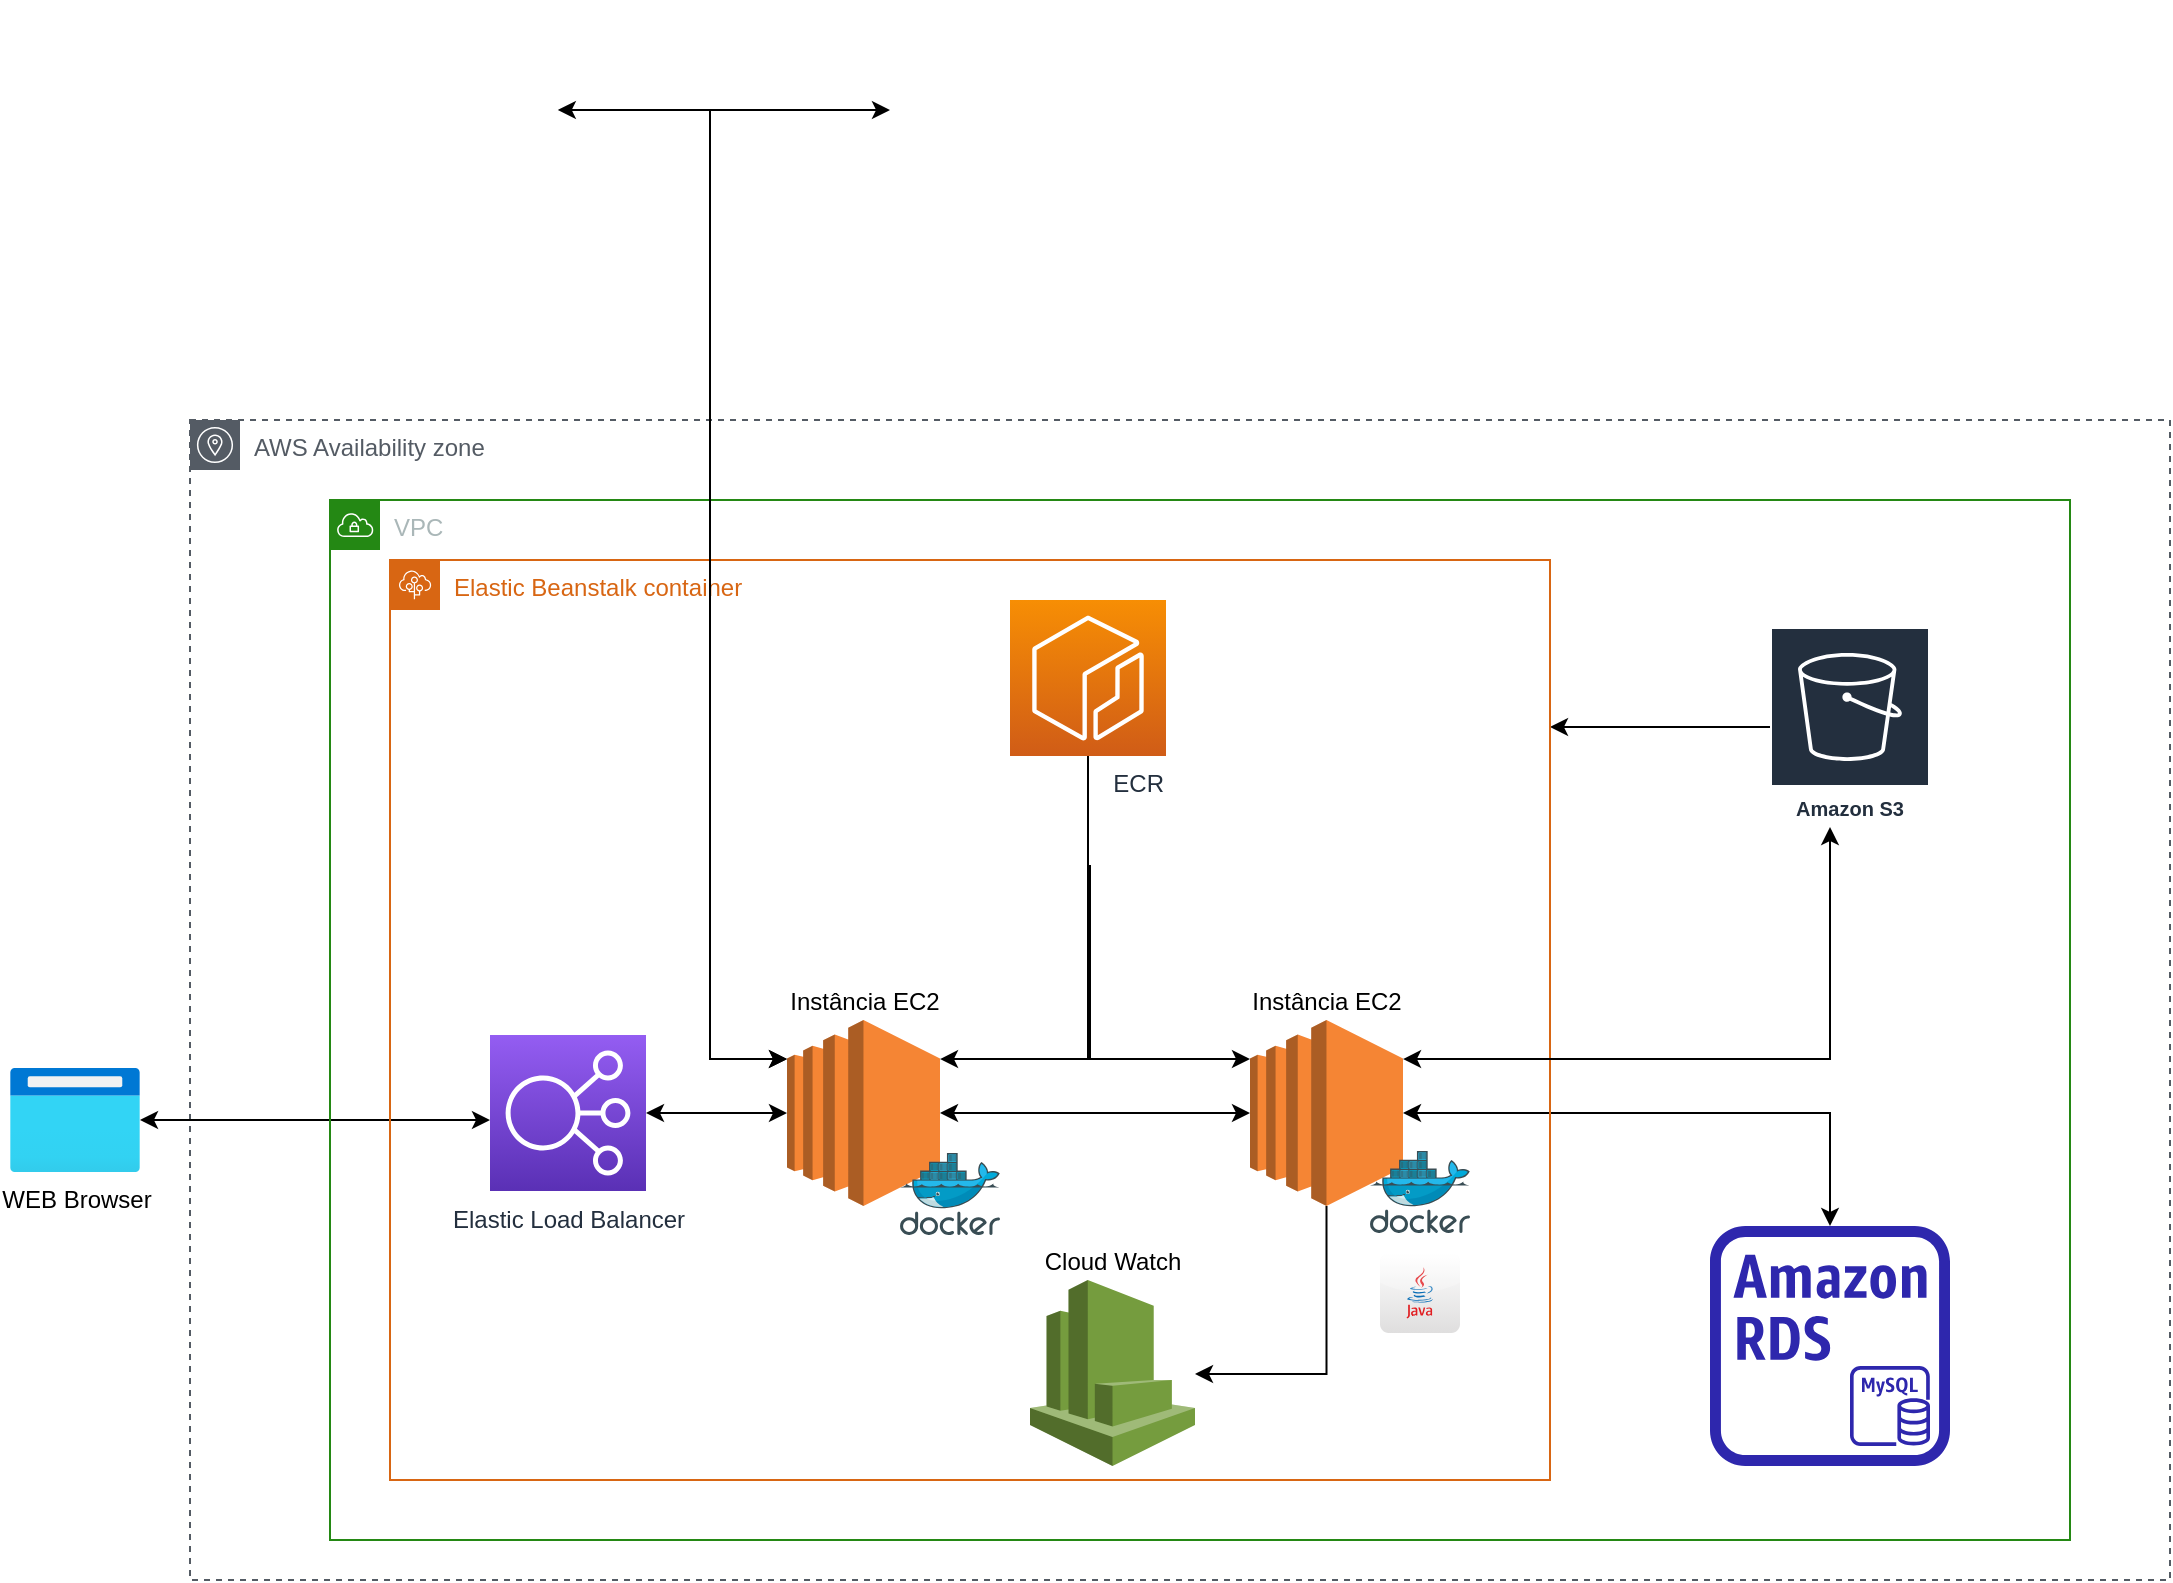 <mxfile version="20.6.0" type="device"><diagram id="qRKIa23p0turEVI_uHOZ" name="Page-1"><mxGraphModel dx="1497" dy="1894" grid="1" gridSize="10" guides="1" tooltips="1" connect="1" arrows="1" fold="1" page="1" pageScale="1" pageWidth="850" pageHeight="1100" math="0" shadow="0"><root><mxCell id="0"/><mxCell id="1" parent="0"/><mxCell id="7_5hubHXkYifH4TkM-rc-16" value="AWS Availability zone" style="sketch=0;outlineConnect=0;gradientColor=none;html=1;whiteSpace=wrap;fontSize=12;fontStyle=0;shape=mxgraph.aws4.group;grIcon=mxgraph.aws4.group_availability_zone;strokeColor=#545B64;fillColor=none;verticalAlign=top;align=left;spacingLeft=30;fontColor=#545B64;dashed=1;labelBorderColor=none;" parent="1" vertex="1"><mxGeometry x="160" y="10" width="990" height="580" as="geometry"/></mxCell><mxCell id="RIc0_Iw7flq7NsRbb54p-15" value="Cloud Watch" style="outlineConnect=0;dashed=0;verticalLabelPosition=top;verticalAlign=bottom;align=center;html=1;shape=mxgraph.aws3.cloudwatch;fillColor=#759C3E;gradientColor=none;labelPosition=center;" parent="1" vertex="1"><mxGeometry x="580" y="440" width="82.5" height="93" as="geometry"/></mxCell><mxCell id="RIc0_Iw7flq7NsRbb54p-17" style="edgeStyle=orthogonalEdgeStyle;rounded=0;orthogonalLoop=1;jettySize=auto;html=1;startArrow=classic;startFill=1;exitX=1;exitY=0.5;exitDx=0;exitDy=0;exitPerimeter=0;" parent="1" source="RIc0_Iw7flq7NsRbb54p-14" target="RIc0_Iw7flq7NsRbb54p-8" edge="1"><mxGeometry relative="1" as="geometry"><mxPoint x="770" y="360" as="sourcePoint"/></mxGeometry></mxCell><mxCell id="RIc0_Iw7flq7NsRbb54p-18" style="edgeStyle=orthogonalEdgeStyle;rounded=0;orthogonalLoop=1;jettySize=auto;html=1;" parent="1" source="RIc0_Iw7flq7NsRbb54p-14" target="RIc0_Iw7flq7NsRbb54p-15" edge="1"><mxGeometry relative="1" as="geometry"><Array as="points"><mxPoint x="728" y="487"/></Array></mxGeometry></mxCell><mxCell id="7_5hubHXkYifH4TkM-rc-7" style="edgeStyle=orthogonalEdgeStyle;rounded=0;orthogonalLoop=1;jettySize=auto;html=1;" parent="1" source="RIc0_Iw7flq7NsRbb54p-29" target="RIc0_Iw7flq7NsRbb54p-4" edge="1"><mxGeometry relative="1" as="geometry"><Array as="points"><mxPoint x="680" y="118"/></Array></mxGeometry></mxCell><mxCell id="7_5hubHXkYifH4TkM-rc-1" value="WEB Browser" style="aspect=fixed;html=1;points=[];align=center;image;fontSize=12;image=img/lib/azure2/general/Browser.svg;labelBorderColor=none;" parent="1" vertex="1"><mxGeometry x="70" y="334" width="65" height="52" as="geometry"/></mxCell><mxCell id="7_5hubHXkYifH4TkM-rc-10" value="" style="edgeStyle=orthogonalEdgeStyle;rounded=0;orthogonalLoop=1;jettySize=auto;html=1;startArrow=classic;startFill=1;endArrow=classic;endFill=1;" parent="1" source="7_5hubHXkYifH4TkM-rc-1" edge="1"><mxGeometry relative="1" as="geometry"><mxPoint x="130" y="360" as="sourcePoint"/><mxPoint x="310" y="360" as="targetPoint"/></mxGeometry></mxCell><mxCell id="RIc0_Iw7flq7NsRbb54p-4" value="Elastic Beanstalk container" style="points=[[0,0],[0.25,0],[0.5,0],[0.75,0],[1,0],[1,0.25],[1,0.5],[1,0.75],[1,1],[0.75,1],[0.5,1],[0.25,1],[0,1],[0,0.75],[0,0.5],[0,0.25]];outlineConnect=0;gradientColor=none;html=1;whiteSpace=wrap;fontSize=12;fontStyle=0;container=1;pointerEvents=0;collapsible=0;recursiveResize=0;shape=mxgraph.aws4.group;grIcon=mxgraph.aws4.group_elastic_beanstalk;strokeColor=#D86613;fillColor=none;verticalAlign=top;align=left;spacingLeft=30;fontColor=#D86613;dashed=0;" parent="1" vertex="1"><mxGeometry x="260" y="80" width="580" height="460" as="geometry"/></mxCell><mxCell id="RIc0_Iw7flq7NsRbb54p-21" value="" style="group;align=center;labelPosition=center;verticalLabelPosition=top;verticalAlign=bottom;" parent="RIc0_Iw7flq7NsRbb54p-4" vertex="1" connectable="0"><mxGeometry x="430" y="230" width="120" height="156.5" as="geometry"/></mxCell><mxCell id="RIc0_Iw7flq7NsRbb54p-14" value="Instância EC2" style="outlineConnect=0;dashed=0;verticalLabelPosition=top;verticalAlign=bottom;align=center;html=1;shape=mxgraph.aws3.ec2;fillColor=#F58534;gradientColor=none;horizontal=1;whiteSpace=wrap;labelBorderColor=none;labelPosition=center;" parent="RIc0_Iw7flq7NsRbb54p-21" vertex="1"><mxGeometry width="76.5" height="93" as="geometry"/></mxCell><mxCell id="RIc0_Iw7flq7NsRbb54p-13" value="" style="sketch=0;aspect=fixed;html=1;points=[];align=center;image;fontSize=12;image=img/lib/mscae/Docker.svg;" parent="RIc0_Iw7flq7NsRbb54p-21" vertex="1"><mxGeometry x="60" y="65.5" width="50" height="41" as="geometry"/></mxCell><mxCell id="RIc0_Iw7flq7NsRbb54p-11" value="" style="dashed=0;outlineConnect=0;html=1;align=center;labelPosition=center;verticalLabelPosition=bottom;verticalAlign=top;shape=mxgraph.webicons.java;gradientColor=#DFDEDE" parent="RIc0_Iw7flq7NsRbb54p-21" vertex="1"><mxGeometry x="65" y="116.5" width="40" height="40" as="geometry"/></mxCell><mxCell id="RIc0_Iw7flq7NsRbb54p-24" value="" style="group;labelPosition=center;verticalLabelPosition=top;align=left;verticalAlign=top;" parent="RIc0_Iw7flq7NsRbb54p-4" vertex="1" connectable="0"><mxGeometry x="165" y="230" width="110" height="156.5" as="geometry"/></mxCell><mxCell id="RIc0_Iw7flq7NsRbb54p-22" value="Instância EC2" style="outlineConnect=0;dashed=0;verticalLabelPosition=top;verticalAlign=bottom;align=center;html=1;shape=mxgraph.aws3.ec2;fillColor=#F58534;gradientColor=none;labelPosition=center;" parent="RIc0_Iw7flq7NsRbb54p-24" vertex="1"><mxGeometry x="33.5" width="76.5" height="93" as="geometry"/></mxCell><mxCell id="RIc0_Iw7flq7NsRbb54p-10" value="" style="sketch=0;aspect=fixed;html=1;points=[];align=center;image;fontSize=12;image=img/lib/mscae/Docker.svg;" parent="RIc0_Iw7flq7NsRbb54p-24" vertex="1"><mxGeometry x="90" y="66.5" width="50" height="41" as="geometry"/></mxCell><mxCell id="RIc0_Iw7flq7NsRbb54p-23" value="" style="shape=image;html=1;verticalAlign=top;verticalLabelPosition=bottom;labelBackgroundColor=#ffffff;imageAspect=0;aspect=fixed;image=https://cdn1.iconfinder.com/data/icons/ionicons-fill-vol-2/512/logo-react-128.png" parent="RIc0_Iw7flq7NsRbb54p-24" vertex="1"><mxGeometry x="90" y="107.5" width="40" height="40" as="geometry"/></mxCell><mxCell id="RIc0_Iw7flq7NsRbb54p-25" style="edgeStyle=orthogonalEdgeStyle;rounded=0;orthogonalLoop=1;jettySize=auto;html=1;startArrow=classic;startFill=1;" parent="RIc0_Iw7flq7NsRbb54p-4" source="RIc0_Iw7flq7NsRbb54p-22" target="RIc0_Iw7flq7NsRbb54p-14" edge="1"><mxGeometry relative="1" as="geometry"/></mxCell><mxCell id="7_5hubHXkYifH4TkM-rc-14" style="edgeStyle=orthogonalEdgeStyle;rounded=0;orthogonalLoop=1;jettySize=auto;html=1;entryX=1;entryY=0.21;entryDx=0;entryDy=0;entryPerimeter=0;startArrow=none;startFill=0;endArrow=classic;endFill=1;" parent="RIc0_Iw7flq7NsRbb54p-4" target="RIc0_Iw7flq7NsRbb54p-22" edge="1"><mxGeometry relative="1" as="geometry"><mxPoint x="349" y="100" as="sourcePoint"/><Array as="points"><mxPoint x="349" y="153"/><mxPoint x="350" y="153"/><mxPoint x="350" y="250"/></Array></mxGeometry></mxCell><mxCell id="RIc0_Iw7flq7NsRbb54p-1" value="ECR&lt;br&gt;" style="sketch=0;points=[[0,0,0],[0.25,0,0],[0.5,0,0],[0.75,0,0],[1,0,0],[0,1,0],[0.25,1,0],[0.5,1,0],[0.75,1,0],[1,1,0],[0,0.25,0],[0,0.5,0],[0,0.75,0],[1,0.25,0],[1,0.5,0],[1,0.75,0]];outlineConnect=0;fontColor=#232F3E;gradientColor=#F78E04;gradientDirection=north;fillColor=#D05C17;strokeColor=#ffffff;dashed=0;verticalLabelPosition=bottom;verticalAlign=top;align=right;html=1;fontSize=12;fontStyle=0;aspect=fixed;shape=mxgraph.aws4.resourceIcon;resIcon=mxgraph.aws4.ecr;horizontal=1;" parent="RIc0_Iw7flq7NsRbb54p-4" vertex="1"><mxGeometry x="310" y="20" width="78" height="78" as="geometry"/></mxCell><mxCell id="RIc0_Iw7flq7NsRbb54p-5" style="edgeStyle=orthogonalEdgeStyle;rounded=0;orthogonalLoop=1;jettySize=auto;html=1;entryX=0;entryY=0.21;entryDx=0;entryDy=0;entryPerimeter=0;exitX=0.5;exitY=1;exitDx=0;exitDy=0;exitPerimeter=0;" parent="RIc0_Iw7flq7NsRbb54p-4" source="RIc0_Iw7flq7NsRbb54p-1" target="RIc0_Iw7flq7NsRbb54p-14" edge="1"><mxGeometry relative="1" as="geometry"/></mxCell><mxCell id="7_5hubHXkYifH4TkM-rc-9" value="Elastic Load Balancer" style="sketch=0;points=[[0,0,0],[0.25,0,0],[0.5,0,0],[0.75,0,0],[1,0,0],[0,1,0],[0.25,1,0],[0.5,1,0],[0.75,1,0],[1,1,0],[0,0.25,0],[0,0.5,0],[0,0.75,0],[1,0.25,0],[1,0.5,0],[1,0.75,0]];outlineConnect=0;fontColor=#232F3E;gradientColor=#945DF2;gradientDirection=north;fillColor=#5A30B5;strokeColor=#ffffff;dashed=0;verticalLabelPosition=bottom;verticalAlign=top;align=center;html=1;fontSize=12;fontStyle=0;aspect=fixed;shape=mxgraph.aws4.resourceIcon;resIcon=mxgraph.aws4.elastic_load_balancing;labelBorderColor=none;" parent="RIc0_Iw7flq7NsRbb54p-4" vertex="1"><mxGeometry x="50" y="237.5" width="78" height="78" as="geometry"/></mxCell><mxCell id="RIc0_Iw7flq7NsRbb54p-20" style="edgeStyle=orthogonalEdgeStyle;rounded=0;orthogonalLoop=1;jettySize=auto;html=1;startArrow=classic;startFill=1;endArrow=classic;endFill=1;" parent="RIc0_Iw7flq7NsRbb54p-4" source="7_5hubHXkYifH4TkM-rc-9" target="RIc0_Iw7flq7NsRbb54p-22" edge="1"><mxGeometry relative="1" as="geometry"><mxPoint x="-130" y="280" as="sourcePoint"/><mxPoint x="200" y="280" as="targetPoint"/></mxGeometry></mxCell><mxCell id="7_5hubHXkYifH4TkM-rc-15" style="edgeStyle=orthogonalEdgeStyle;rounded=0;orthogonalLoop=1;jettySize=auto;html=1;entryX=1;entryY=0.21;entryDx=0;entryDy=0;entryPerimeter=0;startArrow=classic;startFill=1;endArrow=classic;endFill=1;" parent="1" source="RIc0_Iw7flq7NsRbb54p-29" target="RIc0_Iw7flq7NsRbb54p-14" edge="1"><mxGeometry relative="1" as="geometry"><Array as="points"><mxPoint x="980" y="330"/></Array></mxGeometry></mxCell><mxCell id="RIc0_Iw7flq7NsRbb54p-29" value="Amazon S3" style="sketch=0;outlineConnect=0;fontColor=#232F3E;gradientColor=none;strokeColor=#ffffff;fillColor=#232F3E;dashed=0;verticalLabelPosition=middle;verticalAlign=bottom;align=center;html=1;whiteSpace=wrap;fontSize=10;fontStyle=1;spacing=3;shape=mxgraph.aws4.productIcon;prIcon=mxgraph.aws4.s3;" parent="1" vertex="1"><mxGeometry x="950" y="113.5" width="80" height="100" as="geometry"/></mxCell><mxCell id="7_5hubHXkYifH4TkM-rc-17" value="VPC" style="points=[[0,0],[0.25,0],[0.5,0],[0.75,0],[1,0],[1,0.25],[1,0.5],[1,0.75],[1,1],[0.75,1],[0.5,1],[0.25,1],[0,1],[0,0.75],[0,0.5],[0,0.25]];outlineConnect=0;gradientColor=none;html=1;whiteSpace=wrap;fontSize=12;fontStyle=0;container=1;pointerEvents=0;collapsible=0;recursiveResize=0;shape=mxgraph.aws4.group;grIcon=mxgraph.aws4.group_vpc;strokeColor=#248814;fillColor=none;verticalAlign=top;align=left;spacingLeft=30;fontColor=#AAB7B8;dashed=0;labelBorderColor=none;" parent="1" vertex="1"><mxGeometry x="230" y="50" width="870" height="520" as="geometry"/></mxCell><mxCell id="RIc0_Iw7flq7NsRbb54p-9" value="" style="group" parent="7_5hubHXkYifH4TkM-rc-17" vertex="1" connectable="0"><mxGeometry x="690" y="363" width="120" height="120" as="geometry"/></mxCell><mxCell id="RIc0_Iw7flq7NsRbb54p-7" value="" style="sketch=0;outlineConnect=0;fontColor=#232F3E;gradientColor=none;fillColor=#2E27AD;strokeColor=none;dashed=0;verticalLabelPosition=bottom;verticalAlign=top;align=center;html=1;fontSize=12;fontStyle=0;aspect=fixed;pointerEvents=1;shape=mxgraph.aws4.rds_mysql_instance;" parent="RIc0_Iw7flq7NsRbb54p-9" vertex="1"><mxGeometry x="70" y="70" width="40" height="40" as="geometry"/></mxCell><mxCell id="RIc0_Iw7flq7NsRbb54p-8" value="" style="sketch=0;outlineConnect=0;fontColor=#232F3E;gradientColor=none;fillColor=#2E27AD;strokeColor=none;dashed=0;verticalLabelPosition=bottom;verticalAlign=top;align=center;html=1;fontSize=12;fontStyle=0;aspect=fixed;pointerEvents=1;shape=mxgraph.aws4.rds_instance_alt;" parent="RIc0_Iw7flq7NsRbb54p-9" vertex="1"><mxGeometry width="120" height="120" as="geometry"/></mxCell><mxCell id="FVA8BJcBDNJP3po5Gmw--1" value="" style="shape=image;verticalLabelPosition=bottom;labelBackgroundColor=default;verticalAlign=top;aspect=fixed;imageAspect=0;image=https://etz.com.br/wp-content/uploads/2018/04/correios-1.png;" parent="1" vertex="1"><mxGeometry x="150" y="-200" width="193.9" height="110" as="geometry"/></mxCell><mxCell id="FVA8BJcBDNJP3po5Gmw--2" style="edgeStyle=orthogonalEdgeStyle;rounded=0;orthogonalLoop=1;jettySize=auto;html=1;exitX=0;exitY=0.21;exitDx=0;exitDy=0;exitPerimeter=0;startArrow=classic;startFill=1;" parent="1" source="RIc0_Iw7flq7NsRbb54p-22" target="FVA8BJcBDNJP3po5Gmw--1" edge="1"><mxGeometry relative="1" as="geometry"><Array as="points"><mxPoint x="420" y="329"/><mxPoint x="420" y="-145"/></Array></mxGeometry></mxCell><mxCell id="9JIsnHNwKxZDl6PTKSHj-1" value="" style="shape=image;verticalLabelPosition=bottom;labelBackgroundColor=default;verticalAlign=top;aspect=fixed;imageAspect=0;image=https://aeditora.com.br/wp-content/uploads/2018/10/logo-ibge.jpg;" vertex="1" parent="1"><mxGeometry x="510" y="-200" width="110" height="110" as="geometry"/></mxCell><mxCell id="9JIsnHNwKxZDl6PTKSHj-2" style="edgeStyle=orthogonalEdgeStyle;rounded=0;orthogonalLoop=1;jettySize=auto;html=1;exitX=0;exitY=0.21;exitDx=0;exitDy=0;exitPerimeter=0;startArrow=classic;startFill=1;entryX=0;entryY=0.5;entryDx=0;entryDy=0;" edge="1" parent="1" source="RIc0_Iw7flq7NsRbb54p-22" target="9JIsnHNwKxZDl6PTKSHj-1"><mxGeometry relative="1" as="geometry"><Array as="points"><mxPoint x="420" y="329"/><mxPoint x="420" y="-145"/></Array><mxPoint x="468.5" y="339.53" as="sourcePoint"/><mxPoint x="353.9" y="-135" as="targetPoint"/></mxGeometry></mxCell></root></mxGraphModel></diagram></mxfile>